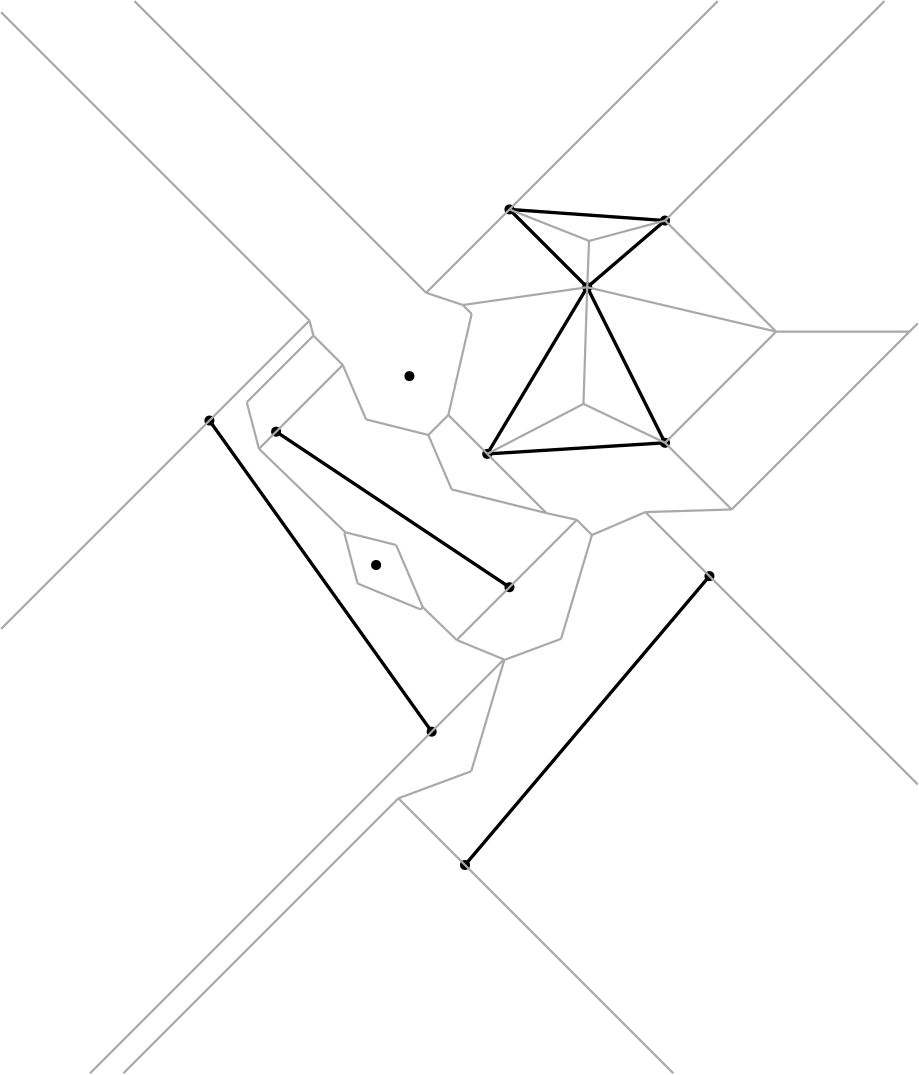 <?xml version="1.0"?>
<!DOCTYPE ipe SYSTEM "ipe.dtd">
<ipe version="70005" creator="Ipe 7.1.4">
<info created="D:20130601151744" modified="D:20130602150738"/>
<ipestyle name="basic">
<symbol name="arrow/arc(spx)">
<path stroke="sym-stroke" fill="sym-stroke" pen="sym-pen">
0 0 m
-1 0.333 l
-1 -0.333 l
h
</path>
</symbol>
<symbol name="arrow/farc(spx)">
<path stroke="sym-stroke" fill="white" pen="sym-pen">
0 0 m
-1 0.333 l
-1 -0.333 l
h
</path>
</symbol>
<symbol name="mark/circle(sx)" transformations="translations">
<path fill="sym-stroke">
0.6 0 0 0.6 0 0 e
0.4 0 0 0.4 0 0 e
</path>
</symbol>
<symbol name="mark/disk(sx)" transformations="translations">
<path fill="sym-stroke">
0.6 0 0 0.6 0 0 e
</path>
</symbol>
<symbol name="mark/fdisk(sfx)" transformations="translations">
<group>
<path fill="sym-fill">
0.5 0 0 0.5 0 0 e
</path>
<path fill="sym-stroke" fillrule="eofill">
0.6 0 0 0.6 0 0 e
0.4 0 0 0.4 0 0 e
</path>
</group>
</symbol>
<symbol name="mark/box(sx)" transformations="translations">
<path fill="sym-stroke" fillrule="eofill">
-0.6 -0.6 m
0.6 -0.6 l
0.6 0.6 l
-0.6 0.6 l
h
-0.4 -0.4 m
0.4 -0.4 l
0.4 0.4 l
-0.4 0.4 l
h
</path>
</symbol>
<symbol name="mark/square(sx)" transformations="translations">
<path fill="sym-stroke">
-0.6 -0.6 m
0.6 -0.6 l
0.6 0.6 l
-0.6 0.6 l
h
</path>
</symbol>
<symbol name="mark/fsquare(sfx)" transformations="translations">
<group>
<path fill="sym-fill">
-0.5 -0.5 m
0.5 -0.5 l
0.5 0.5 l
-0.5 0.5 l
h
</path>
<path fill="sym-stroke" fillrule="eofill">
-0.6 -0.6 m
0.6 -0.6 l
0.6 0.6 l
-0.6 0.6 l
h
-0.4 -0.4 m
0.4 -0.4 l
0.4 0.4 l
-0.4 0.4 l
h
</path>
</group>
</symbol>
<symbol name="mark/cross(sx)" transformations="translations">
<group>
<path fill="sym-stroke">
-0.43 -0.57 m
0.57 0.43 l
0.43 0.57 l
-0.57 -0.43 l
h
</path>
<path fill="sym-stroke">
-0.43 0.57 m
0.57 -0.43 l
0.43 -0.57 l
-0.57 0.43 l
h
</path>
</group>
</symbol>
<symbol name="arrow/fnormal(spx)">
<path stroke="sym-stroke" fill="white" pen="sym-pen">
0 0 m
-1 0.333 l
-1 -0.333 l
h
</path>
</symbol>
<symbol name="arrow/pointed(spx)">
<path stroke="sym-stroke" fill="sym-stroke" pen="sym-pen">
0 0 m
-1 0.333 l
-0.8 0 l
-1 -0.333 l
h
</path>
</symbol>
<symbol name="arrow/fpointed(spx)">
<path stroke="sym-stroke" fill="white" pen="sym-pen">
0 0 m
-1 0.333 l
-0.8 0 l
-1 -0.333 l
h
</path>
</symbol>
<symbol name="arrow/linear(spx)">
<path stroke="sym-stroke" pen="sym-pen">
-1 0.333 m
0 0 l
-1 -0.333 l
</path>
</symbol>
<symbol name="arrow/fdouble(spx)">
<path stroke="sym-stroke" fill="white" pen="sym-pen">
0 0 m
-1 0.333 l
-1 -0.333 l
h
-1 0 m
-2 0.333 l
-2 -0.333 l
h
</path>
</symbol>
<symbol name="arrow/double(spx)">
<path stroke="sym-stroke" fill="sym-stroke" pen="sym-pen">
0 0 m
-1 0.333 l
-1 -0.333 l
h
-1 0 m
-2 0.333 l
-2 -0.333 l
h
</path>
</symbol>
<pen name="heavier" value="0.8"/>
<pen name="fat" value="1.2"/>
<pen name="ultrafat" value="2"/>
<symbolsize name="large" value="5"/>
<symbolsize name="small" value="2"/>
<symbolsize name="tiny" value="1.1"/>
<arrowsize name="large" value="10"/>
<arrowsize name="small" value="5"/>
<arrowsize name="tiny" value="3"/>
<color name="red" value="1 0 0"/>
<color name="green" value="0 1 0"/>
<color name="blue" value="0 0 1"/>
<color name="yellow" value="1 1 0"/>
<color name="orange" value="1 0.647 0"/>
<color name="gold" value="1 0.843 0"/>
<color name="purple" value="0.627 0.125 0.941"/>
<color name="gray" value="0.745"/>
<color name="brown" value="0.647 0.165 0.165"/>
<color name="navy" value="0 0 0.502"/>
<color name="pink" value="1 0.753 0.796"/>
<color name="seagreen" value="0.18 0.545 0.341"/>
<color name="turquoise" value="0.251 0.878 0.816"/>
<color name="violet" value="0.933 0.51 0.933"/>
<color name="darkblue" value="0 0 0.545"/>
<color name="darkcyan" value="0 0.545 0.545"/>
<color name="darkgray" value="0.663"/>
<color name="darkgreen" value="0 0.392 0"/>
<color name="darkmagenta" value="0.545 0 0.545"/>
<color name="darkorange" value="1 0.549 0"/>
<color name="darkred" value="0.545 0 0"/>
<color name="lightblue" value="0.678 0.847 0.902"/>
<color name="lightcyan" value="0.878 1 1"/>
<color name="lightgray" value="0.827"/>
<color name="lightgreen" value="0.565 0.933 0.565"/>
<color name="lightyellow" value="1 1 0.878"/>
<dashstyle name="dashed" value="[4] 0"/>
<dashstyle name="dotted" value="[1 3] 0"/>
<dashstyle name="dash dotted" value="[4 2 1 2] 0"/>
<dashstyle name="dash dot dotted" value="[4 2 1 2 1 2] 0"/>
<textsize name="large" value="\large"/>
<textsize name="Large" value="\Large"/>
<textsize name="LARGE" value="\LARGE"/>
<textsize name="huge" value="\huge"/>
<textsize name="Huge" value="\Huge"/>
<textsize name="small" value="\small"/>
<textsize name="footnote" value="\footnotesize"/>
<textsize name="tiny" value="\tiny"/>
<textstyle name="center" begin="\begin{center}" end="\end{center}"/>
<textstyle name="itemize" begin="\begin{itemize}" end="\end{itemize}"/>
<textstyle name="item" begin="\begin{itemize}\item{}" end="\end{itemize}"/>
<gridsize name="4 pts" value="4"/>
<gridsize name="8 pts (~3 mm)" value="8"/>
<gridsize name="16 pts (~6 mm)" value="16"/>
<gridsize name="32 pts (~12 mm)" value="32"/>
<gridsize name="10 pts (~3.5 mm)" value="10"/>
<gridsize name="20 pts (~7 mm)" value="20"/>
<gridsize name="14 pts (~5 mm)" value="14"/>
<gridsize name="28 pts (~10 mm)" value="28"/>
<gridsize name="56 pts (~20 mm)" value="56"/>
<anglesize name="90 deg" value="90"/>
<anglesize name="60 deg" value="60"/>
<anglesize name="45 deg" value="45"/>
<anglesize name="30 deg" value="30"/>
<anglesize name="22.5 deg" value="22.5"/>
<tiling name="falling" angle="-60" step="4" width="1"/>
<tiling name="rising" angle="30" step="4" width="1"/>
</ipestyle>
<page>
<layer name="alpha"/>
<layer name="beta"/>
<layer name="gamma"/>
<view layers="alpha gamma" active="gamma"/>
<path layer="alpha" matrix="1 0 0 1 8 100" stroke="black" pen="fat">
72 152 m
152 40 l
</path>
<use matrix="1 0 0 1 8 100" name="mark/disk(sx)" pos="132 100" size="normal" stroke="black"/>
<use matrix="1 0 0 1 8 100" name="mark/disk(sx)" pos="96 148" size="normal" stroke="black"/>
<use matrix="1 0 0 1 8 100" name="mark/disk(sx)" pos="180 92" size="normal" stroke="black"/>
<path matrix="1 0 0 1 8 100" stroke="black" pen="fat">
96 148 m
180 92 l
</path>
<use matrix="1 0 0 1 8 100" name="mark/disk(sx)" pos="72 152" size="normal" stroke="black"/>
<use matrix="1 0 0 1 8 100" name="mark/disk(sx)" pos="152 40" size="normal" stroke="black"/>
<use matrix="1 0 0 1 8 100" name="mark/disk(sx)" pos="144 168" size="normal" stroke="black"/>
<use name="mark/disk(sx)" pos="172 92" size="normal" stroke="black"/>
<use name="mark/disk(sx)" pos="260 196" size="normal" stroke="black"/>
<use name="mark/disk(sx)" pos="216 300" size="normal" stroke="black"/>
<use name="mark/disk(sx)" pos="188 328" size="normal" stroke="black"/>
<use name="mark/disk(sx)" pos="244 324" size="normal" stroke="black"/>
<use name="mark/disk(sx)" pos="180 240" size="normal" stroke="black"/>
<use name="mark/disk(sx)" pos="244 244" size="normal" stroke="black"/>
<path stroke="black" pen="fat">
172 92 m
260 196 l
</path>
<path stroke="black" pen="fat">
180 240 m
244 244 l
</path>
<path stroke="black" pen="fat">
216 300 m
180 240 l
</path>
<path stroke="black" pen="fat">
216 300 m
244 244 l
</path>
<path stroke="black" pen="fat">
216 300 m
188 328 l
</path>
<path stroke="black" pen="fat">
188 328 m
244 324 l
</path>
<path stroke="black" pen="fat">
216 300 m
244 324 l
</path>
<group layer="beta">
<path stroke="darkgray" pen="fat">
244 324 m
284 284 l
</path>
<path stroke="darkgray" pen="fat">
216.667 316.667 m
244 324 l
</path>
<path stroke="darkgray" pen="fat">
188 328 m
216.667 316.667 l
</path>
<path stroke="darkgray" pen="fat">
148 272 m
180 240 l
</path>
<path stroke="darkgray" pen="fat">
144.4 288.4 m
148 272 l
</path>
<path stroke="darkgray" pen="fat">
217.698 210.802 m
236.941 219.059 l
</path>
<path stroke="darkgray" pen="fat">
216 300 m
216.667 316.667 l
</path>
<path stroke="darkgray" pen="fat">
214.645 258 m
180 240 l
</path>
<path stroke="darkgray" pen="fat">
214.645 258 m
216 300 l
</path>
<path stroke="darkgray" pen="fat">
284 284 m
332 284 l
</path>
<path stroke="darkgray" pen="fat">
147.2 207.2 m
156.8 184.8 l
</path>
<path stroke="darkgray" pen="fat">
128.914 211.771 m
147.2 207.2 l
</path>
<path stroke="darkgray" pen="fat">
156 184 m
156.8 184.8 l
</path>
<path stroke="darkgray" pen="fat">
133.333 193.333 m
156 184 l
</path>
<path stroke="darkgray" pen="fat">
128.571 211.429 m
133.333 193.333 l
</path>
<path stroke="darkgray" pen="fat">
128.914 211.771 m
128.571 211.429 l
</path>
<path stroke="darkgray" pen="fat">
244 244 m
214.645 258 l
</path>
<path stroke="darkgray" pen="fat">
244 244 m
284 284 l
</path>
<path stroke="darkgray" pen="fat">
206.583 173.417 m
217.698 210.802 l
</path>
<path stroke="darkgray" pen="fat">
186.167 165.833 m
206.583 173.417 l
</path>
<path stroke="darkgray" pen="fat">
18.3878 17 m
236.941 219.059 l
</path>
<path stroke="darkgray" pen="fat">
150.667 290.667 m
188 328 l
</path>
<path stroke="darkgray" pen="fat">
268 220 m
332 284 l
</path>
<path stroke="darkgray" pen="fat">
236.941 219.059 m
18.3878 17 l
</path>
<path stroke="darkgray" pen="fat">
268 220 m
236.941 219.059 l
</path>
<path stroke="darkgray" pen="fat">
268 220 m
244 244 l
</path>
<path stroke="darkgray" pen="fat">
216 300 m
284 284 l
</path>
<path stroke="darkgray" pen="fat">
174.25 125.75 m
186.167 165.833 l
</path>
<path stroke="darkgray" pen="fat">
148 116 m
174.25 125.75 l
</path>
<path stroke="darkgray" pen="fat">
169 173 m
156.8 184.8 l
</path>
<path stroke="darkgray" pen="fat">
216 300 m
150.667 290.667 l
</path>
<path stroke="darkgray" pen="fat">
186 166 m
169 173 l
</path>
<path stroke="darkgray" pen="fat">
186 166 m
186.167 165.833 l
</path>
<path stroke="darkgray" pen="fat">
212.25 216.25 m
169 173 l
</path>
<path stroke="darkgray" pen="fat">
212.25 216.25 m
217.698 210.802 l
</path>
<path stroke="darkgray" pen="fat">
167.2 227.2 m
148 272 l
</path>
<path stroke="darkgray" pen="fat">
201.333 218.667 m
167.2 227.2 l
</path>
<path stroke="darkgray" pen="fat">
201.333 218.667 m
180 240 l
</path>
<path stroke="darkgray" pen="fat">
201.333 218.667 m
212.25 216.25 l
</path>
<path stroke="darkgray" pen="fat">
133.829 298.971 m
133.6 305.6 l
</path>
<path stroke="darkgray" pen="fat">
133.829 298.971 m
144.4 288.4 l
</path>
<path stroke="darkgray" pen="fat">
93.4286 258.571 m
133.829 298.971 l
</path>
<path stroke="darkgray" pen="fat">
97.8333 241.833 m
93.4286 258.571 l
</path>
<path stroke="darkgray" pen="fat">
97.8333 241.833 m
144.4 288.4 l
</path>
<path stroke="darkgray" pen="fat">
97.8333 241.833 m
128.914 211.771 l
</path>
<path stroke="darkgray" pen="fat">
244 324 m
323 403 l
</path>
<path stroke="darkgray" pen="fat">
332 284 m
335 287 l
</path>
<path stroke="darkgray" pen="fat">
188 328 m
263 403 l
</path>
<path stroke="darkgray" pen="fat">
150.667 290.667 m
38.3333 403 l
</path>
<path stroke="darkgray" pen="fat">
236.941 219.059 m
335 121 l
</path>
<path stroke="darkgray" pen="fat">
148 116 m
49 17 l
</path>
<path stroke="darkgray" pen="fat">
148 116 m
247 17 l
</path>
<path stroke="darkgray" pen="fat">
186 166 m
37 17 l
</path>
<path stroke="darkgray" pen="fat">
133.6 305.6 m
36.2 403 l
</path>
<path stroke="darkgray" pen="fat">
133.6 305.6 m
5 177 l
</path>
</group>
<group layer="gamma">
<path stroke="darkgray" pen="heavier">
158.8 246.8 m
166 254 l
</path>
<path stroke="darkgray" pen="heavier">
136.4 252.4 m
158.8 246.8 l
</path>
<path stroke="darkgray" pen="heavier">
128 272 m
136.4 252.4 l
</path>
<path stroke="darkgray" pen="heavier">
117.429 282.571 m
128 272 l
</path>
<path stroke="darkgray" pen="heavier">
116 288 m
117.429 282.571 l
</path>
<path stroke="darkgray" pen="heavier">
171.2 293.6 m
158 298 l
</path>
<path stroke="darkgray" pen="heavier">
244 324 m
284 284 l
</path>
<path stroke="darkgray" pen="heavier">
216.667 316.667 m
244 324 l
</path>
<path stroke="darkgray" pen="heavier">
188 328 m
158 298 l
</path>
<path stroke="darkgray" pen="heavier">
188 328 m
216.667 316.667 l
</path>
<path stroke="darkgray" pen="heavier">
217.698 210.802 m
236.941 219.059 l
</path>
<path stroke="darkgray" pen="heavier">
216 300 m
216.667 316.667 l
</path>
<path stroke="darkgray" pen="heavier">
214.645 258 m
180 240 l
</path>
<path stroke="darkgray" pen="heavier">
214.645 258 m
216 300 l
</path>
<path stroke="darkgray" pen="heavier">
284 284 m
332 284 l
</path>
<path stroke="darkgray" pen="heavier">
147.2 207.2 m
156.8 184.8 l
</path>
<path stroke="darkgray" pen="heavier">
128.914 211.771 m
147.2 207.2 l
</path>
<path stroke="darkgray" pen="heavier">
156 184 m
156.8 184.8 l
</path>
<path stroke="darkgray" pen="heavier">
133.333 193.333 m
156 184 l
</path>
<path stroke="darkgray" pen="heavier">
128.571 211.429 m
133.333 193.333 l
</path>
<path stroke="darkgray" pen="heavier">
128.914 211.771 m
128.571 211.429 l
</path>
<path stroke="darkgray" pen="heavier">
244 244 m
214.645 258 l
</path>
<path stroke="darkgray" pen="heavier">
244 244 m
284 284 l
</path>
<path stroke="darkgray" pen="heavier">
206.583 173.417 m
217.698 210.802 l
</path>
<path stroke="darkgray" pen="heavier">
186.167 165.833 m
206.583 173.417 l
</path>
<path stroke="darkgray" pen="heavier">
166 254 m
180 240 l
</path>
<path stroke="darkgray" pen="heavier">
174.4 290.4 m
171.2 293.6 l
</path>
<path stroke="darkgray" pen="heavier">
166 254 m
174.4 290.4 l
</path>
<path stroke="darkgray" pen="heavier">
268 220 m
332 284 l
</path>
<path stroke="darkgray" pen="heavier">
268 220 m
236.941 219.059 l
</path>
<path stroke="darkgray" pen="heavier">
268 220 m
244 244 l
</path>
<path stroke="darkgray" pen="heavier">
216 300 m
284 284 l
</path>
<path stroke="darkgray" pen="heavier">
174.25 125.75 m
186.167 165.833 l
</path>
<path stroke="darkgray" pen="heavier">
148 116 m
174.25 125.75 l
</path>
<path stroke="darkgray" pen="heavier">
169 173 m
156.8 184.8 l
</path>
<path stroke="darkgray" pen="heavier">
216 300 m
171.2 293.6 l
</path>
<path stroke="darkgray" pen="heavier">
186 166 m
169 173 l
</path>
<path stroke="darkgray" pen="heavier">
186 166 m
186.167 165.833 l
</path>
<path stroke="darkgray" pen="heavier">
212.25 216.25 m
169 173 l
</path>
<path stroke="darkgray" pen="heavier">
212.25 216.25 m
217.698 210.802 l
</path>
<path stroke="darkgray" pen="heavier">
167.2 227.2 m
158.8 246.8 l
</path>
<path stroke="darkgray" pen="heavier">
201.333 218.667 m
167.2 227.2 l
</path>
<path stroke="darkgray" pen="heavier">
201.333 218.667 m
180 240 l
</path>
<path stroke="darkgray" pen="heavier">
201.333 218.667 m
212.25 216.25 l
</path>
<path stroke="darkgray" pen="heavier">
93.4286 258.571 m
117.429 282.571 l
</path>
<path stroke="darkgray" pen="heavier">
97.8333 241.833 m
93.4286 258.571 l
</path>
<path stroke="darkgray" pen="heavier">
97.8333 241.833 m
128 272 l
</path>
<path stroke="darkgray" pen="heavier">
97.8333 241.833 m
128.914 211.771 l
</path>
<path stroke="darkgray" pen="heavier">
116 288 m
5 399 l
</path>
<path stroke="darkgray" pen="heavier">
158 298 m
53 403 l
</path>
<path stroke="darkgray" pen="heavier">
244 324 m
323 403 l
</path>
<path stroke="darkgray" pen="heavier">
332 284 m
335 287 l
</path>
<path stroke="darkgray" pen="heavier">
188 328 m
263 403 l
</path>
<path stroke="darkgray" pen="heavier">
236.941 219.059 m
335 121 l
</path>
<path stroke="darkgray" pen="heavier">
148 116 m
49 17 l
</path>
<path stroke="darkgray" pen="heavier">
148 116 m
247 17 l
</path>
<path stroke="darkgray" pen="heavier">
186 166 m
37 17 l
</path>
<path stroke="darkgray" pen="heavier">
116 288 m
5 177 l
</path>
</group>
</page>
</ipe>
